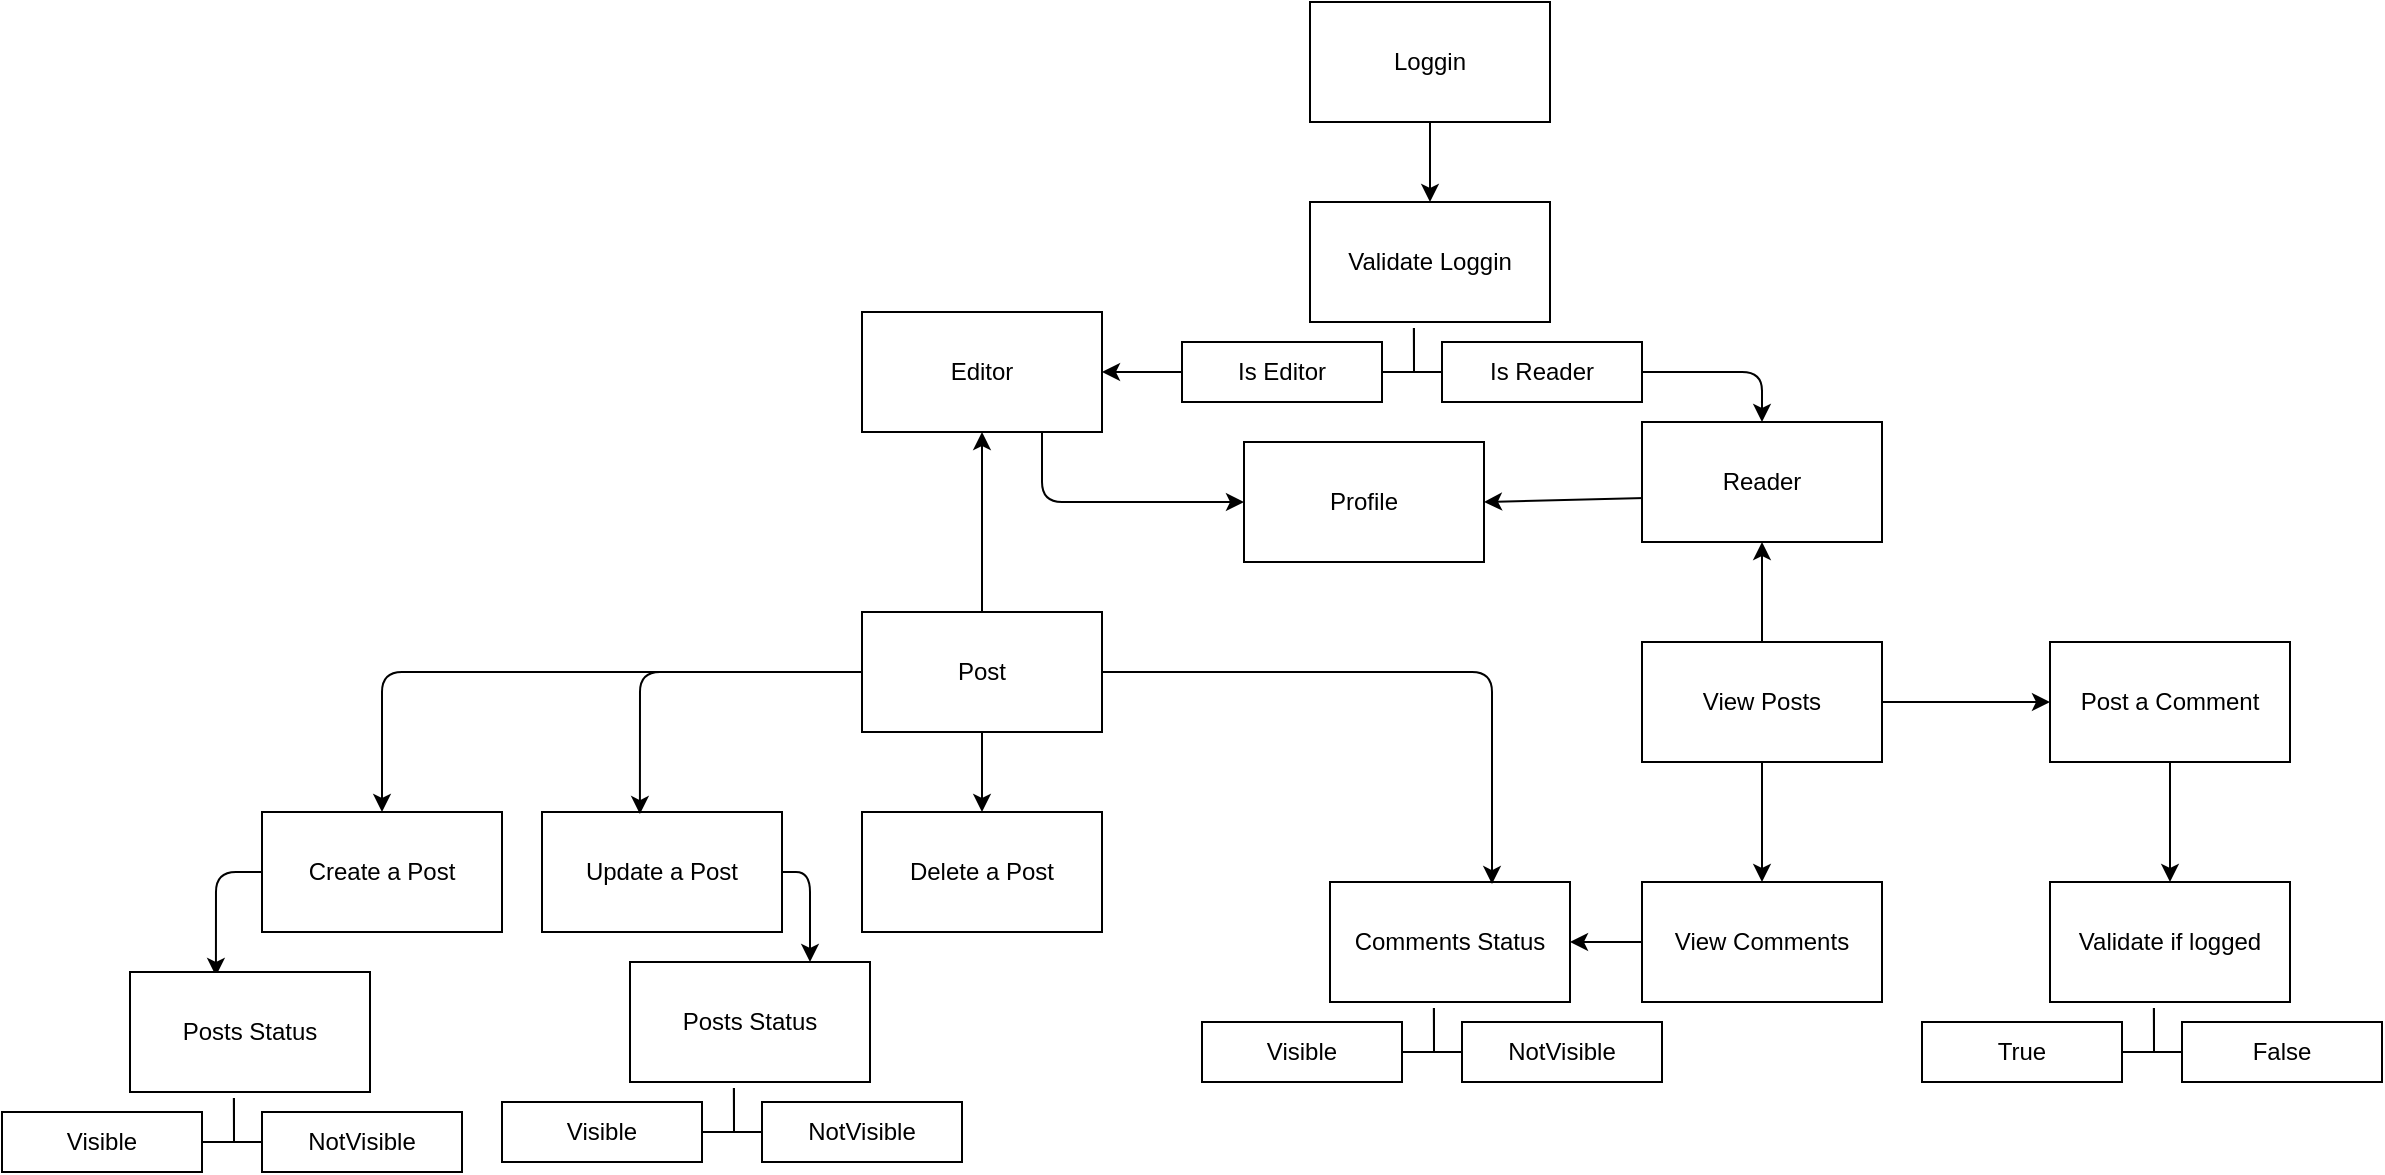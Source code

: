 <mxfile>
    <diagram id="uLIqiLqx3BH_RWSI7y4Q" name="Página-1">
        <mxGraphModel dx="2323" dy="449" grid="1" gridSize="10" guides="1" tooltips="1" connect="1" arrows="1" fold="1" page="1" pageScale="1" pageWidth="827" pageHeight="1169" math="0" shadow="0">
            <root>
                <mxCell id="0"/>
                <mxCell id="1" parent="0"/>
                <mxCell id="97" style="edgeStyle=none;html=1;entryX=0;entryY=0.5;entryDx=0;entryDy=0;exitX=0.75;exitY=1;exitDx=0;exitDy=0;" edge="1" parent="1" source="2" target="95">
                    <mxGeometry relative="1" as="geometry">
                        <Array as="points">
                            <mxPoint x="339" y="320"/>
                        </Array>
                    </mxGeometry>
                </mxCell>
                <UserObject label="Editor" treeRoot="1" id="2">
                    <mxCell style="whiteSpace=wrap;html=1;align=center;treeFolding=1;treeMoving=1;newEdgeStyle={&quot;edgeStyle&quot;:&quot;elbowEdgeStyle&quot;,&quot;startArrow&quot;:&quot;none&quot;,&quot;endArrow&quot;:&quot;none&quot;};" vertex="1" parent="1">
                        <mxGeometry x="249" y="225" width="120" height="60" as="geometry"/>
                    </mxCell>
                </UserObject>
                <mxCell id="96" value="" style="edgeStyle=none;html=1;exitX=0.013;exitY=0.634;exitDx=0;exitDy=0;entryX=1;entryY=0.5;entryDx=0;entryDy=0;exitPerimeter=0;" edge="1" parent="1" source="4" target="95">
                    <mxGeometry relative="1" as="geometry"/>
                </mxCell>
                <UserObject label="Reader" treeRoot="1" id="4">
                    <mxCell style="whiteSpace=wrap;html=1;align=center;treeFolding=1;treeMoving=1;newEdgeStyle={&quot;edgeStyle&quot;:&quot;elbowEdgeStyle&quot;,&quot;startArrow&quot;:&quot;none&quot;,&quot;endArrow&quot;:&quot;none&quot;};" vertex="1" parent="1">
                        <mxGeometry x="639" y="280" width="120" height="60" as="geometry"/>
                    </mxCell>
                </UserObject>
                <mxCell id="34" style="edgeStyle=none;html=1;entryX=0.358;entryY=0.033;entryDx=0;entryDy=0;entryPerimeter=0;" edge="1" parent="1" source="5" target="29">
                    <mxGeometry relative="1" as="geometry">
                        <Array as="points">
                            <mxPoint x="-74" y="505"/>
                        </Array>
                    </mxGeometry>
                </mxCell>
                <UserObject label="Create a Post" treeRoot="1" id="5">
                    <mxCell style="whiteSpace=wrap;html=1;align=center;treeFolding=1;treeMoving=1;newEdgeStyle={&quot;edgeStyle&quot;:&quot;elbowEdgeStyle&quot;,&quot;startArrow&quot;:&quot;none&quot;,&quot;endArrow&quot;:&quot;none&quot;};" vertex="1" parent="1">
                        <mxGeometry x="-51" y="475" width="120" height="60" as="geometry"/>
                    </mxCell>
                </UserObject>
                <mxCell id="16" value="" style="edgeStyle=none;html=1;" edge="1" parent="1" source="6" target="8">
                    <mxGeometry relative="1" as="geometry"/>
                </mxCell>
                <mxCell id="77" value="" style="edgeStyle=none;html=1;" edge="1" parent="1" source="6" target="75">
                    <mxGeometry relative="1" as="geometry"/>
                </mxCell>
                <mxCell id="99" value="" style="edgeStyle=none;html=1;" edge="1" parent="1" source="6" target="4">
                    <mxGeometry relative="1" as="geometry"/>
                </mxCell>
                <UserObject label="View Posts" treeRoot="1" id="6">
                    <mxCell style="whiteSpace=wrap;html=1;align=center;treeFolding=1;treeMoving=1;newEdgeStyle={&quot;edgeStyle&quot;:&quot;elbowEdgeStyle&quot;,&quot;startArrow&quot;:&quot;none&quot;,&quot;endArrow&quot;:&quot;none&quot;};" vertex="1" parent="1">
                        <mxGeometry x="639" y="390" width="120" height="60" as="geometry"/>
                    </mxCell>
                </UserObject>
                <mxCell id="17" value="" style="edgeStyle=none;html=1;" edge="1" parent="1" source="8" target="9">
                    <mxGeometry relative="1" as="geometry"/>
                </mxCell>
                <UserObject label="View Comments" treeRoot="1" id="8">
                    <mxCell style="whiteSpace=wrap;html=1;align=center;treeFolding=1;treeMoving=1;newEdgeStyle={&quot;edgeStyle&quot;:&quot;elbowEdgeStyle&quot;,&quot;startArrow&quot;:&quot;none&quot;,&quot;endArrow&quot;:&quot;none&quot;};" vertex="1" parent="1">
                        <mxGeometry x="639" y="510" width="120" height="60" as="geometry"/>
                    </mxCell>
                </UserObject>
                <UserObject label="Comments Status" treeRoot="1" id="9">
                    <mxCell style="whiteSpace=wrap;html=1;align=center;treeFolding=1;treeMoving=1;newEdgeStyle={&quot;edgeStyle&quot;:&quot;elbowEdgeStyle&quot;,&quot;startArrow&quot;:&quot;none&quot;,&quot;endArrow&quot;:&quot;none&quot;};" vertex="1" parent="1">
                        <mxGeometry x="483" y="510" width="120" height="60" as="geometry"/>
                    </mxCell>
                </UserObject>
                <mxCell id="10" value="" style="edgeStyle=orthogonalEdgeStyle;startArrow=none;endArrow=none;rounded=0;targetPortConstraint=eastwest;sourcePortConstraint=northsouth;exitX=0.433;exitY=1.05;exitDx=0;exitDy=0;exitPerimeter=0;" edge="1" target="12" parent="1" source="9">
                    <mxGeometry relative="1" as="geometry">
                        <mxPoint x="539" y="430" as="sourcePoint"/>
                    </mxGeometry>
                </mxCell>
                <mxCell id="11" value="" style="edgeStyle=orthogonalEdgeStyle;startArrow=none;endArrow=none;rounded=0;targetPortConstraint=eastwest;sourcePortConstraint=northsouth;exitX=0.433;exitY=1.05;exitDx=0;exitDy=0;exitPerimeter=0;" edge="1" target="13" parent="1" source="9">
                    <mxGeometry relative="1" as="geometry">
                        <mxPoint x="399" y="605" as="sourcePoint"/>
                    </mxGeometry>
                </mxCell>
                <mxCell id="12" value="Visible" style="whiteSpace=wrap;html=1;align=center;verticalAlign=middle;treeFolding=1;treeMoving=1;" vertex="1" parent="1">
                    <mxGeometry x="419" y="580" width="100" height="30" as="geometry"/>
                </mxCell>
                <mxCell id="13" value="NotVisible" style="whiteSpace=wrap;html=1;align=center;verticalAlign=middle;treeFolding=1;treeMoving=1;" vertex="1" parent="1">
                    <mxGeometry x="549" y="580" width="100" height="30" as="geometry"/>
                </mxCell>
                <UserObject label="Posts Status" treeRoot="1" id="29">
                    <mxCell style="whiteSpace=wrap;html=1;align=center;treeFolding=1;treeMoving=1;newEdgeStyle={&quot;edgeStyle&quot;:&quot;elbowEdgeStyle&quot;,&quot;startArrow&quot;:&quot;none&quot;,&quot;endArrow&quot;:&quot;none&quot;};" vertex="1" parent="1">
                        <mxGeometry x="-117" y="555" width="120" height="60" as="geometry"/>
                    </mxCell>
                </UserObject>
                <mxCell id="30" value="" style="edgeStyle=orthogonalEdgeStyle;startArrow=none;endArrow=none;rounded=0;targetPortConstraint=eastwest;sourcePortConstraint=northsouth;exitX=0.433;exitY=1.05;exitDx=0;exitDy=0;exitPerimeter=0;" edge="1" parent="1" source="29" target="32">
                    <mxGeometry relative="1" as="geometry">
                        <mxPoint x="-61" y="475" as="sourcePoint"/>
                    </mxGeometry>
                </mxCell>
                <mxCell id="31" value="" style="edgeStyle=orthogonalEdgeStyle;startArrow=none;endArrow=none;rounded=0;targetPortConstraint=eastwest;sourcePortConstraint=northsouth;exitX=0.433;exitY=1.05;exitDx=0;exitDy=0;exitPerimeter=0;" edge="1" parent="1" source="29" target="33">
                    <mxGeometry relative="1" as="geometry">
                        <mxPoint x="-61" y="565" as="sourcePoint"/>
                    </mxGeometry>
                </mxCell>
                <mxCell id="32" value="Visible" style="whiteSpace=wrap;html=1;align=center;verticalAlign=middle;treeFolding=1;treeMoving=1;" vertex="1" parent="1">
                    <mxGeometry x="-181" y="625" width="100" height="30" as="geometry"/>
                </mxCell>
                <mxCell id="33" value="NotVisible" style="whiteSpace=wrap;html=1;align=center;verticalAlign=middle;treeFolding=1;treeMoving=1;" vertex="1" parent="1">
                    <mxGeometry x="-51" y="625" width="100" height="30" as="geometry"/>
                </mxCell>
                <mxCell id="43" style="edgeStyle=none;html=1;entryX=0.75;entryY=0;entryDx=0;entryDy=0;" edge="1" parent="1" source="36" target="37">
                    <mxGeometry relative="1" as="geometry">
                        <Array as="points">
                            <mxPoint x="223" y="505"/>
                        </Array>
                    </mxGeometry>
                </mxCell>
                <UserObject label="Update a Post" treeRoot="1" id="36">
                    <mxCell style="whiteSpace=wrap;html=1;align=center;treeFolding=1;treeMoving=1;newEdgeStyle={&quot;edgeStyle&quot;:&quot;elbowEdgeStyle&quot;,&quot;startArrow&quot;:&quot;none&quot;,&quot;endArrow&quot;:&quot;none&quot;};" vertex="1" parent="1">
                        <mxGeometry x="89" y="475" width="120" height="60" as="geometry"/>
                    </mxCell>
                </UserObject>
                <UserObject label="Posts Status" treeRoot="1" id="37">
                    <mxCell style="whiteSpace=wrap;html=1;align=center;treeFolding=1;treeMoving=1;newEdgeStyle={&quot;edgeStyle&quot;:&quot;elbowEdgeStyle&quot;,&quot;startArrow&quot;:&quot;none&quot;,&quot;endArrow&quot;:&quot;none&quot;};" vertex="1" parent="1">
                        <mxGeometry x="133" y="550" width="120" height="60" as="geometry"/>
                    </mxCell>
                </UserObject>
                <mxCell id="38" value="" style="edgeStyle=orthogonalEdgeStyle;startArrow=none;endArrow=none;rounded=0;targetPortConstraint=eastwest;sourcePortConstraint=northsouth;exitX=0.433;exitY=1.05;exitDx=0;exitDy=0;exitPerimeter=0;" edge="1" parent="1" source="37" target="40">
                    <mxGeometry relative="1" as="geometry">
                        <mxPoint x="189" y="470" as="sourcePoint"/>
                    </mxGeometry>
                </mxCell>
                <mxCell id="39" value="" style="edgeStyle=orthogonalEdgeStyle;startArrow=none;endArrow=none;rounded=0;targetPortConstraint=eastwest;sourcePortConstraint=northsouth;exitX=0.433;exitY=1.05;exitDx=0;exitDy=0;exitPerimeter=0;" edge="1" parent="1" source="37" target="41">
                    <mxGeometry relative="1" as="geometry">
                        <mxPoint x="189" y="560" as="sourcePoint"/>
                    </mxGeometry>
                </mxCell>
                <mxCell id="40" value="Visible" style="whiteSpace=wrap;html=1;align=center;verticalAlign=middle;treeFolding=1;treeMoving=1;" vertex="1" parent="1">
                    <mxGeometry x="69" y="620" width="100" height="30" as="geometry"/>
                </mxCell>
                <mxCell id="41" value="NotVisible" style="whiteSpace=wrap;html=1;align=center;verticalAlign=middle;treeFolding=1;treeMoving=1;" vertex="1" parent="1">
                    <mxGeometry x="199" y="620" width="100" height="30" as="geometry"/>
                </mxCell>
                <UserObject label="Delete a Post" treeRoot="1" id="44">
                    <mxCell style="whiteSpace=wrap;html=1;align=center;treeFolding=1;treeMoving=1;newEdgeStyle={&quot;edgeStyle&quot;:&quot;elbowEdgeStyle&quot;,&quot;startArrow&quot;:&quot;none&quot;,&quot;endArrow&quot;:&quot;none&quot;};" vertex="1" parent="1">
                        <mxGeometry x="249" y="475" width="120" height="60" as="geometry"/>
                    </mxCell>
                </UserObject>
                <mxCell id="48" value="" style="edgeStyle=none;html=1;" edge="1" parent="1" source="45" target="44">
                    <mxGeometry relative="1" as="geometry"/>
                </mxCell>
                <mxCell id="49" style="edgeStyle=none;html=1;entryX=0.5;entryY=0;entryDx=0;entryDy=0;" edge="1" parent="1" source="45" target="5">
                    <mxGeometry relative="1" as="geometry">
                        <Array as="points">
                            <mxPoint x="9" y="405"/>
                        </Array>
                    </mxGeometry>
                </mxCell>
                <mxCell id="50" style="edgeStyle=none;html=1;entryX=0.408;entryY=0.017;entryDx=0;entryDy=0;entryPerimeter=0;" edge="1" parent="1" source="45" target="36">
                    <mxGeometry relative="1" as="geometry">
                        <Array as="points">
                            <mxPoint x="138" y="405"/>
                        </Array>
                    </mxGeometry>
                </mxCell>
                <mxCell id="51" style="edgeStyle=none;html=1;entryX=0.675;entryY=0.017;entryDx=0;entryDy=0;entryPerimeter=0;" edge="1" parent="1" source="45" target="9">
                    <mxGeometry relative="1" as="geometry">
                        <Array as="points">
                            <mxPoint x="424" y="405"/>
                            <mxPoint x="564" y="405"/>
                        </Array>
                    </mxGeometry>
                </mxCell>
                <mxCell id="98" value="" style="edgeStyle=none;html=1;" edge="1" parent="1" source="45" target="2">
                    <mxGeometry relative="1" as="geometry"/>
                </mxCell>
                <UserObject label="Post" treeRoot="1" id="45">
                    <mxCell style="whiteSpace=wrap;html=1;align=center;treeFolding=1;treeMoving=1;newEdgeStyle={&quot;edgeStyle&quot;:&quot;elbowEdgeStyle&quot;,&quot;startArrow&quot;:&quot;none&quot;,&quot;endArrow&quot;:&quot;none&quot;};" vertex="1" parent="1">
                        <mxGeometry x="249" y="375" width="120" height="60" as="geometry"/>
                    </mxCell>
                </UserObject>
                <UserObject label="Validate if logged" treeRoot="1" id="62">
                    <mxCell style="whiteSpace=wrap;html=1;align=center;treeFolding=1;treeMoving=1;newEdgeStyle={&quot;edgeStyle&quot;:&quot;elbowEdgeStyle&quot;,&quot;startArrow&quot;:&quot;none&quot;,&quot;endArrow&quot;:&quot;none&quot;};" vertex="1" parent="1">
                        <mxGeometry x="843" y="510" width="120" height="60" as="geometry"/>
                    </mxCell>
                </UserObject>
                <mxCell id="63" value="" style="edgeStyle=orthogonalEdgeStyle;startArrow=none;endArrow=none;rounded=0;targetPortConstraint=eastwest;sourcePortConstraint=northsouth;exitX=0.433;exitY=1.05;exitDx=0;exitDy=0;exitPerimeter=0;" edge="1" parent="1" source="62" target="65">
                    <mxGeometry relative="1" as="geometry">
                        <mxPoint x="899" y="430" as="sourcePoint"/>
                    </mxGeometry>
                </mxCell>
                <mxCell id="64" value="" style="edgeStyle=orthogonalEdgeStyle;startArrow=none;endArrow=none;rounded=0;targetPortConstraint=eastwest;sourcePortConstraint=northsouth;exitX=0.433;exitY=1.05;exitDx=0;exitDy=0;exitPerimeter=0;" edge="1" parent="1" source="62" target="66">
                    <mxGeometry relative="1" as="geometry">
                        <mxPoint x="899" y="520" as="sourcePoint"/>
                    </mxGeometry>
                </mxCell>
                <mxCell id="65" value="True" style="whiteSpace=wrap;html=1;align=center;verticalAlign=middle;treeFolding=1;treeMoving=1;" vertex="1" parent="1">
                    <mxGeometry x="779" y="580" width="100" height="30" as="geometry"/>
                </mxCell>
                <mxCell id="66" value="False" style="whiteSpace=wrap;html=1;align=center;verticalAlign=middle;treeFolding=1;treeMoving=1;" vertex="1" parent="1">
                    <mxGeometry x="909" y="580" width="100" height="30" as="geometry"/>
                </mxCell>
                <mxCell id="76" value="" style="edgeStyle=none;html=1;" edge="1" parent="1" source="75" target="62">
                    <mxGeometry relative="1" as="geometry"/>
                </mxCell>
                <UserObject label="Post a Comment" treeRoot="1" id="75">
                    <mxCell style="whiteSpace=wrap;html=1;align=center;treeFolding=1;treeMoving=1;newEdgeStyle={&quot;edgeStyle&quot;:&quot;elbowEdgeStyle&quot;,&quot;startArrow&quot;:&quot;none&quot;,&quot;endArrow&quot;:&quot;none&quot;};" vertex="1" parent="1">
                        <mxGeometry x="843" y="390" width="120" height="60" as="geometry"/>
                    </mxCell>
                </UserObject>
                <mxCell id="89" style="edgeStyle=none;html=1;entryX=0.5;entryY=0;entryDx=0;entryDy=0;" edge="1" parent="1" source="78" target="82">
                    <mxGeometry relative="1" as="geometry"/>
                </mxCell>
                <UserObject label="Loggin" treeRoot="1" id="78">
                    <mxCell style="whiteSpace=wrap;html=1;align=center;treeFolding=1;treeMoving=1;newEdgeStyle={&quot;edgeStyle&quot;:&quot;elbowEdgeStyle&quot;,&quot;startArrow&quot;:&quot;none&quot;,&quot;endArrow&quot;:&quot;none&quot;};" vertex="1" parent="1">
                        <mxGeometry x="473" y="70" width="120" height="60" as="geometry"/>
                    </mxCell>
                </UserObject>
                <UserObject label="Validate Loggin" treeRoot="1" id="82">
                    <mxCell style="whiteSpace=wrap;html=1;align=center;treeFolding=1;treeMoving=1;newEdgeStyle={&quot;edgeStyle&quot;:&quot;elbowEdgeStyle&quot;,&quot;startArrow&quot;:&quot;none&quot;,&quot;endArrow&quot;:&quot;none&quot;};" vertex="1" parent="1">
                        <mxGeometry x="473" y="170" width="120" height="60" as="geometry"/>
                    </mxCell>
                </UserObject>
                <mxCell id="83" value="" style="edgeStyle=orthogonalEdgeStyle;startArrow=none;endArrow=none;rounded=0;targetPortConstraint=eastwest;sourcePortConstraint=northsouth;exitX=0.433;exitY=1.05;exitDx=0;exitDy=0;exitPerimeter=0;" edge="1" parent="1" source="82" target="85">
                    <mxGeometry relative="1" as="geometry">
                        <mxPoint x="529" y="90" as="sourcePoint"/>
                    </mxGeometry>
                </mxCell>
                <mxCell id="84" value="" style="edgeStyle=orthogonalEdgeStyle;startArrow=none;endArrow=none;rounded=0;targetPortConstraint=eastwest;sourcePortConstraint=northsouth;exitX=0.433;exitY=1.05;exitDx=0;exitDy=0;exitPerimeter=0;" edge="1" parent="1" source="82" target="86">
                    <mxGeometry relative="1" as="geometry">
                        <mxPoint x="529" y="180" as="sourcePoint"/>
                    </mxGeometry>
                </mxCell>
                <mxCell id="94" value="" style="edgeStyle=none;html=1;" edge="1" parent="1" source="85" target="2">
                    <mxGeometry relative="1" as="geometry"/>
                </mxCell>
                <mxCell id="85" value="Is Editor" style="whiteSpace=wrap;html=1;align=center;verticalAlign=middle;treeFolding=1;treeMoving=1;" vertex="1" parent="1">
                    <mxGeometry x="409" y="240" width="100" height="30" as="geometry"/>
                </mxCell>
                <mxCell id="93" style="edgeStyle=none;html=1;entryX=0.5;entryY=0;entryDx=0;entryDy=0;" edge="1" parent="1" source="86" target="4">
                    <mxGeometry relative="1" as="geometry">
                        <Array as="points">
                            <mxPoint x="699" y="255"/>
                        </Array>
                    </mxGeometry>
                </mxCell>
                <mxCell id="86" value="Is Reader" style="whiteSpace=wrap;html=1;align=center;verticalAlign=middle;treeFolding=1;treeMoving=1;" vertex="1" parent="1">
                    <mxGeometry x="539" y="240" width="100" height="30" as="geometry"/>
                </mxCell>
                <UserObject label="Profile" treeRoot="1" id="95">
                    <mxCell style="whiteSpace=wrap;html=1;align=center;treeFolding=1;treeMoving=1;newEdgeStyle={&quot;edgeStyle&quot;:&quot;elbowEdgeStyle&quot;,&quot;startArrow&quot;:&quot;none&quot;,&quot;endArrow&quot;:&quot;none&quot;};" vertex="1" parent="1">
                        <mxGeometry x="440" y="290" width="120" height="60" as="geometry"/>
                    </mxCell>
                </UserObject>
            </root>
        </mxGraphModel>
    </diagram>
</mxfile>